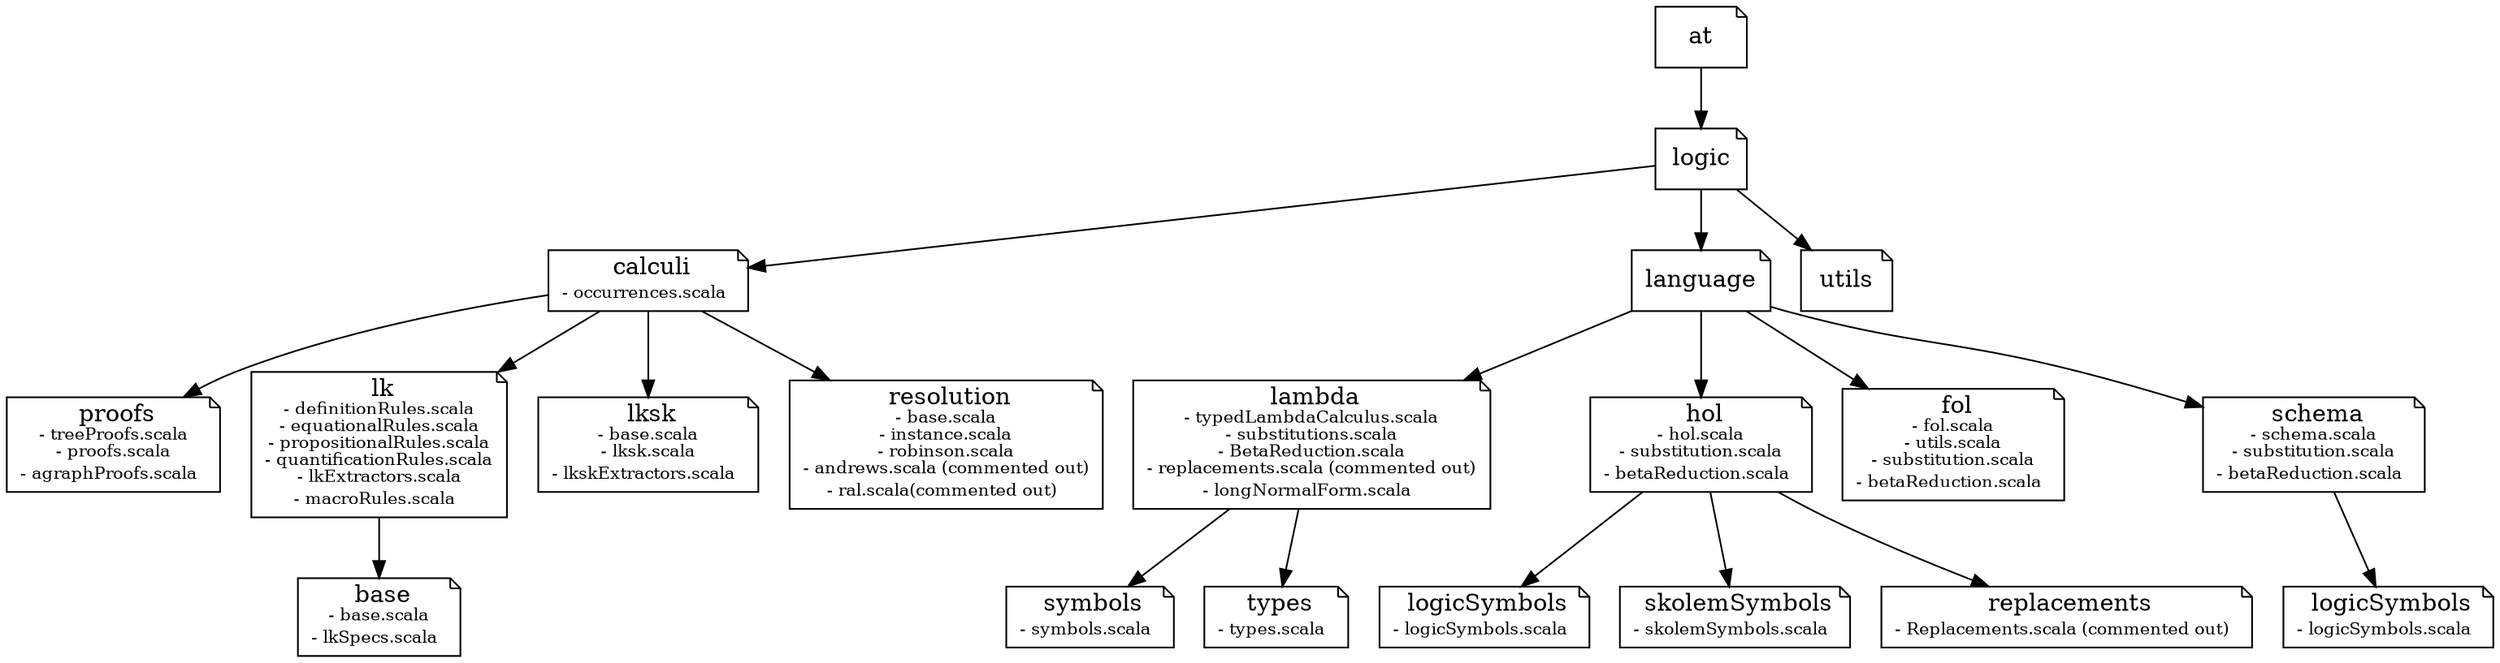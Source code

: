 # Command: dot packages.gv -Tpng > packages.png

digraph G {
  node [shape=note];
  lambda [label=< lambda<br/><font point-size="10pt">- typedLambdaCalculus.scala<br/>- substitutions.scala<br/>- BetaReduction.scala<br/>- replacements.scala (commented out)<br/>- longNormalForm.scala</font> >]
  symbols [label=< symbols<br/><font point-size="10pt">- symbols.scala</font> >]
  types [label=< types<br/><font point-size="10pt">- types.scala</font> >]
  hol [label=< hol<br/><font point-size="10pt">- hol.scala<br/>- substitution.scala<br/>- betaReduction.scala</font> >]
  logicSymbols [label=< logicSymbols<br/><font point-size="10pt">- logicSymbols.scala</font> >]
  skolemSymbols [label=< skolemSymbols<br/><font point-size="10pt">- skolemSymbols.scala</font> >]
  replacements [label=< replacements<br/><font point-size="10pt">- Replacements.scala (commented out)</font> >]
  fol [label=< fol<br/><font point-size="10pt">- fol.scala<br/>- utils.scala<br/>- substitution.scala<br/>- betaReduction.scala</font> >]
  schema [label=< schema<br/><font point-size="10pt">- schema.scala<br/>- substitution.scala<br/>- betaReduction.scala</font> >]
  logicSymbols_schema [label=< logicSymbols<br/><font point-size="10pt">- logicSymbols.scala</font> >]
  calculi [label=< calculi<br/><font point-size="10pt">- occurrences.scala</font> >]
  proofs [label=< proofs<br/><font point-size="10pt">- treeProofs.scala<br/>- proofs.scala<br/>- agraphProofs.scala</font> >]
  lk [label=< lk<br/><font point-size="10pt">- definitionRules.scala<br/>- equationalRules.scala<br/>- propositionalRules.scala<br/>- quantificationRules.scala<br/>- lkExtractors.scala<br/>- macroRules.scala</font> >]
  base [label=< base<br/><font point-size="10pt">- base.scala<br/>- lkSpecs.scala</font> >]
  lksk [label=< lksk<br/><font point-size="10pt">- base.scala<br/>- lksk.scala<br/>- lkskExtractors.scala</font> >]
  resolution [label=< resolution<br/><font point-size="10pt">- base.scala<br/>- instance.scala<br/>- robinson.scala<br/>- andrews.scala (commented out)<br/>- ral.scala(commented out)</font> >]
  at -> logic -> language -> lambda -> symbols;
  lambda -> types;
  language -> hol;
  hol -> logicSymbols;
  hol -> skolemSymbols;
  hol -> replacements;
  language -> fol;
  language -> schema;
  schema -> logicSymbols_schema;
  logic -> utils;
  logic -> calculi;
  calculi -> proofs;
  calculi -> lk;
  lk -> base;
  calculi -> lksk;
  calculi -> resolution;
}
